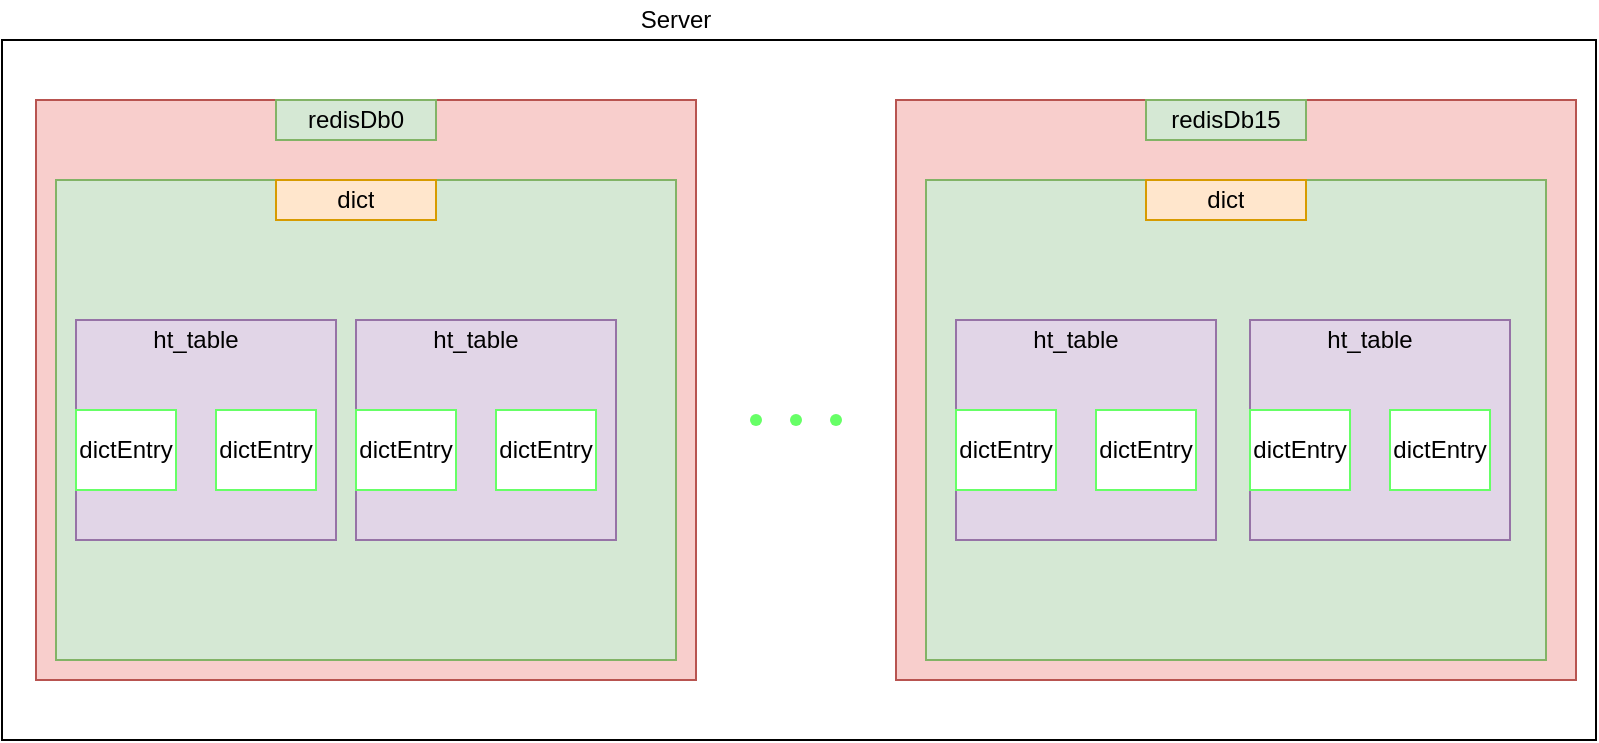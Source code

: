 <mxfile version="20.6.0" type="github">
  <diagram id="R3_jXRTF3GSerieOdbTE" name="第 1 页">
    <mxGraphModel dx="946" dy="513" grid="1" gridSize="10" guides="1" tooltips="1" connect="1" arrows="1" fold="1" page="1" pageScale="1" pageWidth="827" pageHeight="1169" math="0" shadow="0">
      <root>
        <mxCell id="0" />
        <mxCell id="1" parent="0" />
        <mxCell id="Ee01QUMIhsYpiaEzoRiF-1" value="" style="rounded=0;whiteSpace=wrap;html=1;" vertex="1" parent="1">
          <mxGeometry x="73" y="60" width="797" height="350" as="geometry" />
        </mxCell>
        <mxCell id="Ee01QUMIhsYpiaEzoRiF-2" value="" style="rounded=0;whiteSpace=wrap;html=1;fillColor=#f8cecc;strokeColor=#b85450;" vertex="1" parent="1">
          <mxGeometry x="90" y="90" width="330" height="290" as="geometry" />
        </mxCell>
        <mxCell id="Ee01QUMIhsYpiaEzoRiF-3" value="" style="rounded=0;whiteSpace=wrap;html=1;fillColor=#f8cecc;strokeColor=#b85450;" vertex="1" parent="1">
          <mxGeometry x="520" y="90" width="340" height="290" as="geometry" />
        </mxCell>
        <mxCell id="Ee01QUMIhsYpiaEzoRiF-7" value="" style="shape=waypoint;sketch=0;fillStyle=solid;size=6;pointerEvents=1;points=[];fillColor=none;resizable=0;rotatable=0;perimeter=centerPerimeter;snapToPoint=1;strokeColor=#66FF66;" vertex="1" parent="1">
          <mxGeometry x="430" y="230" width="40" height="40" as="geometry" />
        </mxCell>
        <mxCell id="Ee01QUMIhsYpiaEzoRiF-8" value="" style="shape=waypoint;sketch=0;fillStyle=solid;size=6;pointerEvents=1;points=[];fillColor=none;resizable=0;rotatable=0;perimeter=centerPerimeter;snapToPoint=1;strokeColor=#66FF66;" vertex="1" parent="1">
          <mxGeometry x="450" y="230" width="40" height="40" as="geometry" />
        </mxCell>
        <mxCell id="Ee01QUMIhsYpiaEzoRiF-9" value="" style="shape=waypoint;sketch=0;fillStyle=solid;size=6;pointerEvents=1;points=[];fillColor=none;resizable=0;rotatable=0;perimeter=centerPerimeter;snapToPoint=1;strokeColor=#66FF66;" vertex="1" parent="1">
          <mxGeometry x="470" y="230" width="40" height="40" as="geometry" />
        </mxCell>
        <UserObject label="Server" placeholders="1" name="Variable" id="Ee01QUMIhsYpiaEzoRiF-11">
          <mxCell style="text;html=1;strokeColor=none;fillColor=none;align=center;verticalAlign=middle;whiteSpace=wrap;overflow=hidden;" vertex="1" parent="1">
            <mxGeometry x="370" y="40" width="80" height="20" as="geometry" />
          </mxCell>
        </UserObject>
        <UserObject label="redisDb0" placeholders="1" name="Variable" id="Ee01QUMIhsYpiaEzoRiF-12">
          <mxCell style="text;html=1;strokeColor=#82b366;fillColor=#d5e8d4;align=center;verticalAlign=middle;whiteSpace=wrap;overflow=hidden;" vertex="1" parent="1">
            <mxGeometry x="210" y="90" width="80" height="20" as="geometry" />
          </mxCell>
        </UserObject>
        <UserObject label="redisDb15" placeholders="1" name="Variable" id="Ee01QUMIhsYpiaEzoRiF-13">
          <mxCell style="text;html=1;strokeColor=#82b366;fillColor=#d5e8d4;align=center;verticalAlign=middle;whiteSpace=wrap;overflow=hidden;" vertex="1" parent="1">
            <mxGeometry x="645" y="90" width="80" height="20" as="geometry" />
          </mxCell>
        </UserObject>
        <mxCell id="Ee01QUMIhsYpiaEzoRiF-14" value="" style="rounded=0;whiteSpace=wrap;html=1;strokeColor=#82b366;fillColor=#d5e8d4;" vertex="1" parent="1">
          <mxGeometry x="100" y="130" width="310" height="240" as="geometry" />
        </mxCell>
        <UserObject label="dict" placeholders="1" name="Variable" id="Ee01QUMIhsYpiaEzoRiF-16">
          <mxCell style="text;html=1;strokeColor=#d79b00;fillColor=#ffe6cc;align=center;verticalAlign=middle;whiteSpace=wrap;overflow=hidden;" vertex="1" parent="1">
            <mxGeometry x="210" y="130" width="80" height="20" as="geometry" />
          </mxCell>
        </UserObject>
        <mxCell id="Ee01QUMIhsYpiaEzoRiF-17" value="" style="rounded=0;whiteSpace=wrap;html=1;strokeColor=#82b366;fillColor=#d5e8d4;" vertex="1" parent="1">
          <mxGeometry x="535" y="130" width="310" height="240" as="geometry" />
        </mxCell>
        <UserObject label="dict" placeholders="1" name="Variable" id="Ee01QUMIhsYpiaEzoRiF-18">
          <mxCell style="text;html=1;strokeColor=#d79b00;fillColor=#ffe6cc;align=center;verticalAlign=middle;whiteSpace=wrap;overflow=hidden;" vertex="1" parent="1">
            <mxGeometry x="645" y="130" width="80" height="20" as="geometry" />
          </mxCell>
        </UserObject>
        <mxCell id="Ee01QUMIhsYpiaEzoRiF-19" value="" style="rounded=0;whiteSpace=wrap;html=1;strokeColor=#9673a6;fillColor=#e1d5e7;" vertex="1" parent="1">
          <mxGeometry x="110" y="200" width="130" height="110" as="geometry" />
        </mxCell>
        <UserObject label="ht_table" placeholders="1" name="Variable" id="Ee01QUMIhsYpiaEzoRiF-20">
          <mxCell style="text;html=1;strokeColor=none;fillColor=none;align=center;verticalAlign=middle;whiteSpace=wrap;overflow=hidden;" vertex="1" parent="1">
            <mxGeometry x="130" y="200" width="80" height="20" as="geometry" />
          </mxCell>
        </UserObject>
        <mxCell id="Ee01QUMIhsYpiaEzoRiF-21" value="dictEntry" style="rounded=0;whiteSpace=wrap;html=1;strokeColor=#66FF66;" vertex="1" parent="1">
          <mxGeometry x="110" y="245" width="50" height="40" as="geometry" />
        </mxCell>
        <mxCell id="Ee01QUMIhsYpiaEzoRiF-22" value="dictEntry" style="rounded=0;whiteSpace=wrap;html=1;strokeColor=#66FF66;" vertex="1" parent="1">
          <mxGeometry x="180" y="245" width="50" height="40" as="geometry" />
        </mxCell>
        <mxCell id="Ee01QUMIhsYpiaEzoRiF-23" value="" style="rounded=0;whiteSpace=wrap;html=1;strokeColor=#9673a6;fillColor=#e1d5e7;" vertex="1" parent="1">
          <mxGeometry x="250" y="200" width="130" height="110" as="geometry" />
        </mxCell>
        <UserObject label="ht_table" placeholders="1" name="Variable" id="Ee01QUMIhsYpiaEzoRiF-24">
          <mxCell style="text;html=1;strokeColor=none;fillColor=none;align=center;verticalAlign=middle;whiteSpace=wrap;overflow=hidden;" vertex="1" parent="1">
            <mxGeometry x="270" y="200" width="80" height="20" as="geometry" />
          </mxCell>
        </UserObject>
        <mxCell id="Ee01QUMIhsYpiaEzoRiF-25" value="dictEntry" style="rounded=0;whiteSpace=wrap;html=1;strokeColor=#66FF66;" vertex="1" parent="1">
          <mxGeometry x="250" y="245" width="50" height="40" as="geometry" />
        </mxCell>
        <mxCell id="Ee01QUMIhsYpiaEzoRiF-26" value="dictEntry" style="rounded=0;whiteSpace=wrap;html=1;strokeColor=#66FF66;" vertex="1" parent="1">
          <mxGeometry x="320" y="245" width="50" height="40" as="geometry" />
        </mxCell>
        <mxCell id="Ee01QUMIhsYpiaEzoRiF-27" value="" style="rounded=0;whiteSpace=wrap;html=1;strokeColor=#9673a6;fillColor=#e1d5e7;" vertex="1" parent="1">
          <mxGeometry x="550" y="200" width="130" height="110" as="geometry" />
        </mxCell>
        <UserObject label="ht_table" placeholders="1" name="Variable" id="Ee01QUMIhsYpiaEzoRiF-28">
          <mxCell style="text;html=1;strokeColor=none;fillColor=none;align=center;verticalAlign=middle;whiteSpace=wrap;overflow=hidden;" vertex="1" parent="1">
            <mxGeometry x="570" y="200" width="80" height="20" as="geometry" />
          </mxCell>
        </UserObject>
        <mxCell id="Ee01QUMIhsYpiaEzoRiF-29" value="dictEntry" style="rounded=0;whiteSpace=wrap;html=1;strokeColor=#66FF66;" vertex="1" parent="1">
          <mxGeometry x="550" y="245" width="50" height="40" as="geometry" />
        </mxCell>
        <mxCell id="Ee01QUMIhsYpiaEzoRiF-30" value="dictEntry" style="rounded=0;whiteSpace=wrap;html=1;strokeColor=#66FF66;" vertex="1" parent="1">
          <mxGeometry x="620" y="245" width="50" height="40" as="geometry" />
        </mxCell>
        <mxCell id="Ee01QUMIhsYpiaEzoRiF-31" value="" style="rounded=0;whiteSpace=wrap;html=1;strokeColor=#9673a6;fillColor=#e1d5e7;" vertex="1" parent="1">
          <mxGeometry x="697" y="200" width="130" height="110" as="geometry" />
        </mxCell>
        <UserObject label="ht_table" placeholders="1" name="Variable" id="Ee01QUMIhsYpiaEzoRiF-32">
          <mxCell style="text;html=1;strokeColor=none;fillColor=none;align=center;verticalAlign=middle;whiteSpace=wrap;overflow=hidden;" vertex="1" parent="1">
            <mxGeometry x="717" y="200" width="80" height="20" as="geometry" />
          </mxCell>
        </UserObject>
        <mxCell id="Ee01QUMIhsYpiaEzoRiF-33" value="dictEntry" style="rounded=0;whiteSpace=wrap;html=1;strokeColor=#66FF66;" vertex="1" parent="1">
          <mxGeometry x="697" y="245" width="50" height="40" as="geometry" />
        </mxCell>
        <mxCell id="Ee01QUMIhsYpiaEzoRiF-34" value="dictEntry" style="rounded=0;whiteSpace=wrap;html=1;strokeColor=#66FF66;" vertex="1" parent="1">
          <mxGeometry x="767" y="245" width="50" height="40" as="geometry" />
        </mxCell>
      </root>
    </mxGraphModel>
  </diagram>
</mxfile>
